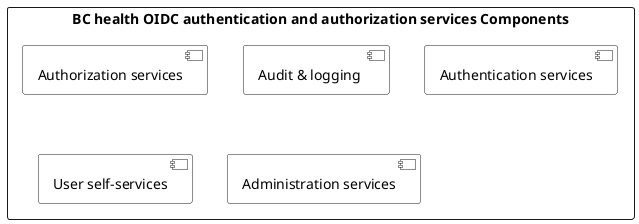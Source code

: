 @startuml
rectangle "BC health OIDC authentication and authorization services Components" {
[Authorization services] #White
[Audit & logging ] #White
[Authentication services] #White
[User self-services] #White
[Administration services] #White
}
newpage
package "Authentication Service" {
rectangle "BC Health identity federation" {
[IDIR] --> LINK
[MoH LDAP] --> LINK
[PHSA] --> LINK
[BCEID] --> LINK
[BCSC(future)] --> LINK
}
[common login page] 
[client authentication JWT]
[client authentication ID/secret]
}
package "user self-services" {
LINK --> [ID linking]
 [view application role]
}
newpage
package "Audit & Logging" {
[ Record events ] --> view
}

package "Administration services" {
[View user]
[Query clients]
[Manage users]
[Manage clients]
view --> [View events]
[identity provider configuration]
}
newpage
package "Authorization Service" {
[RBAC - users accessing BC health web application]
[RBAC - client application access to BC Health resources behind the BC Health API gateway]
}
@enduml
